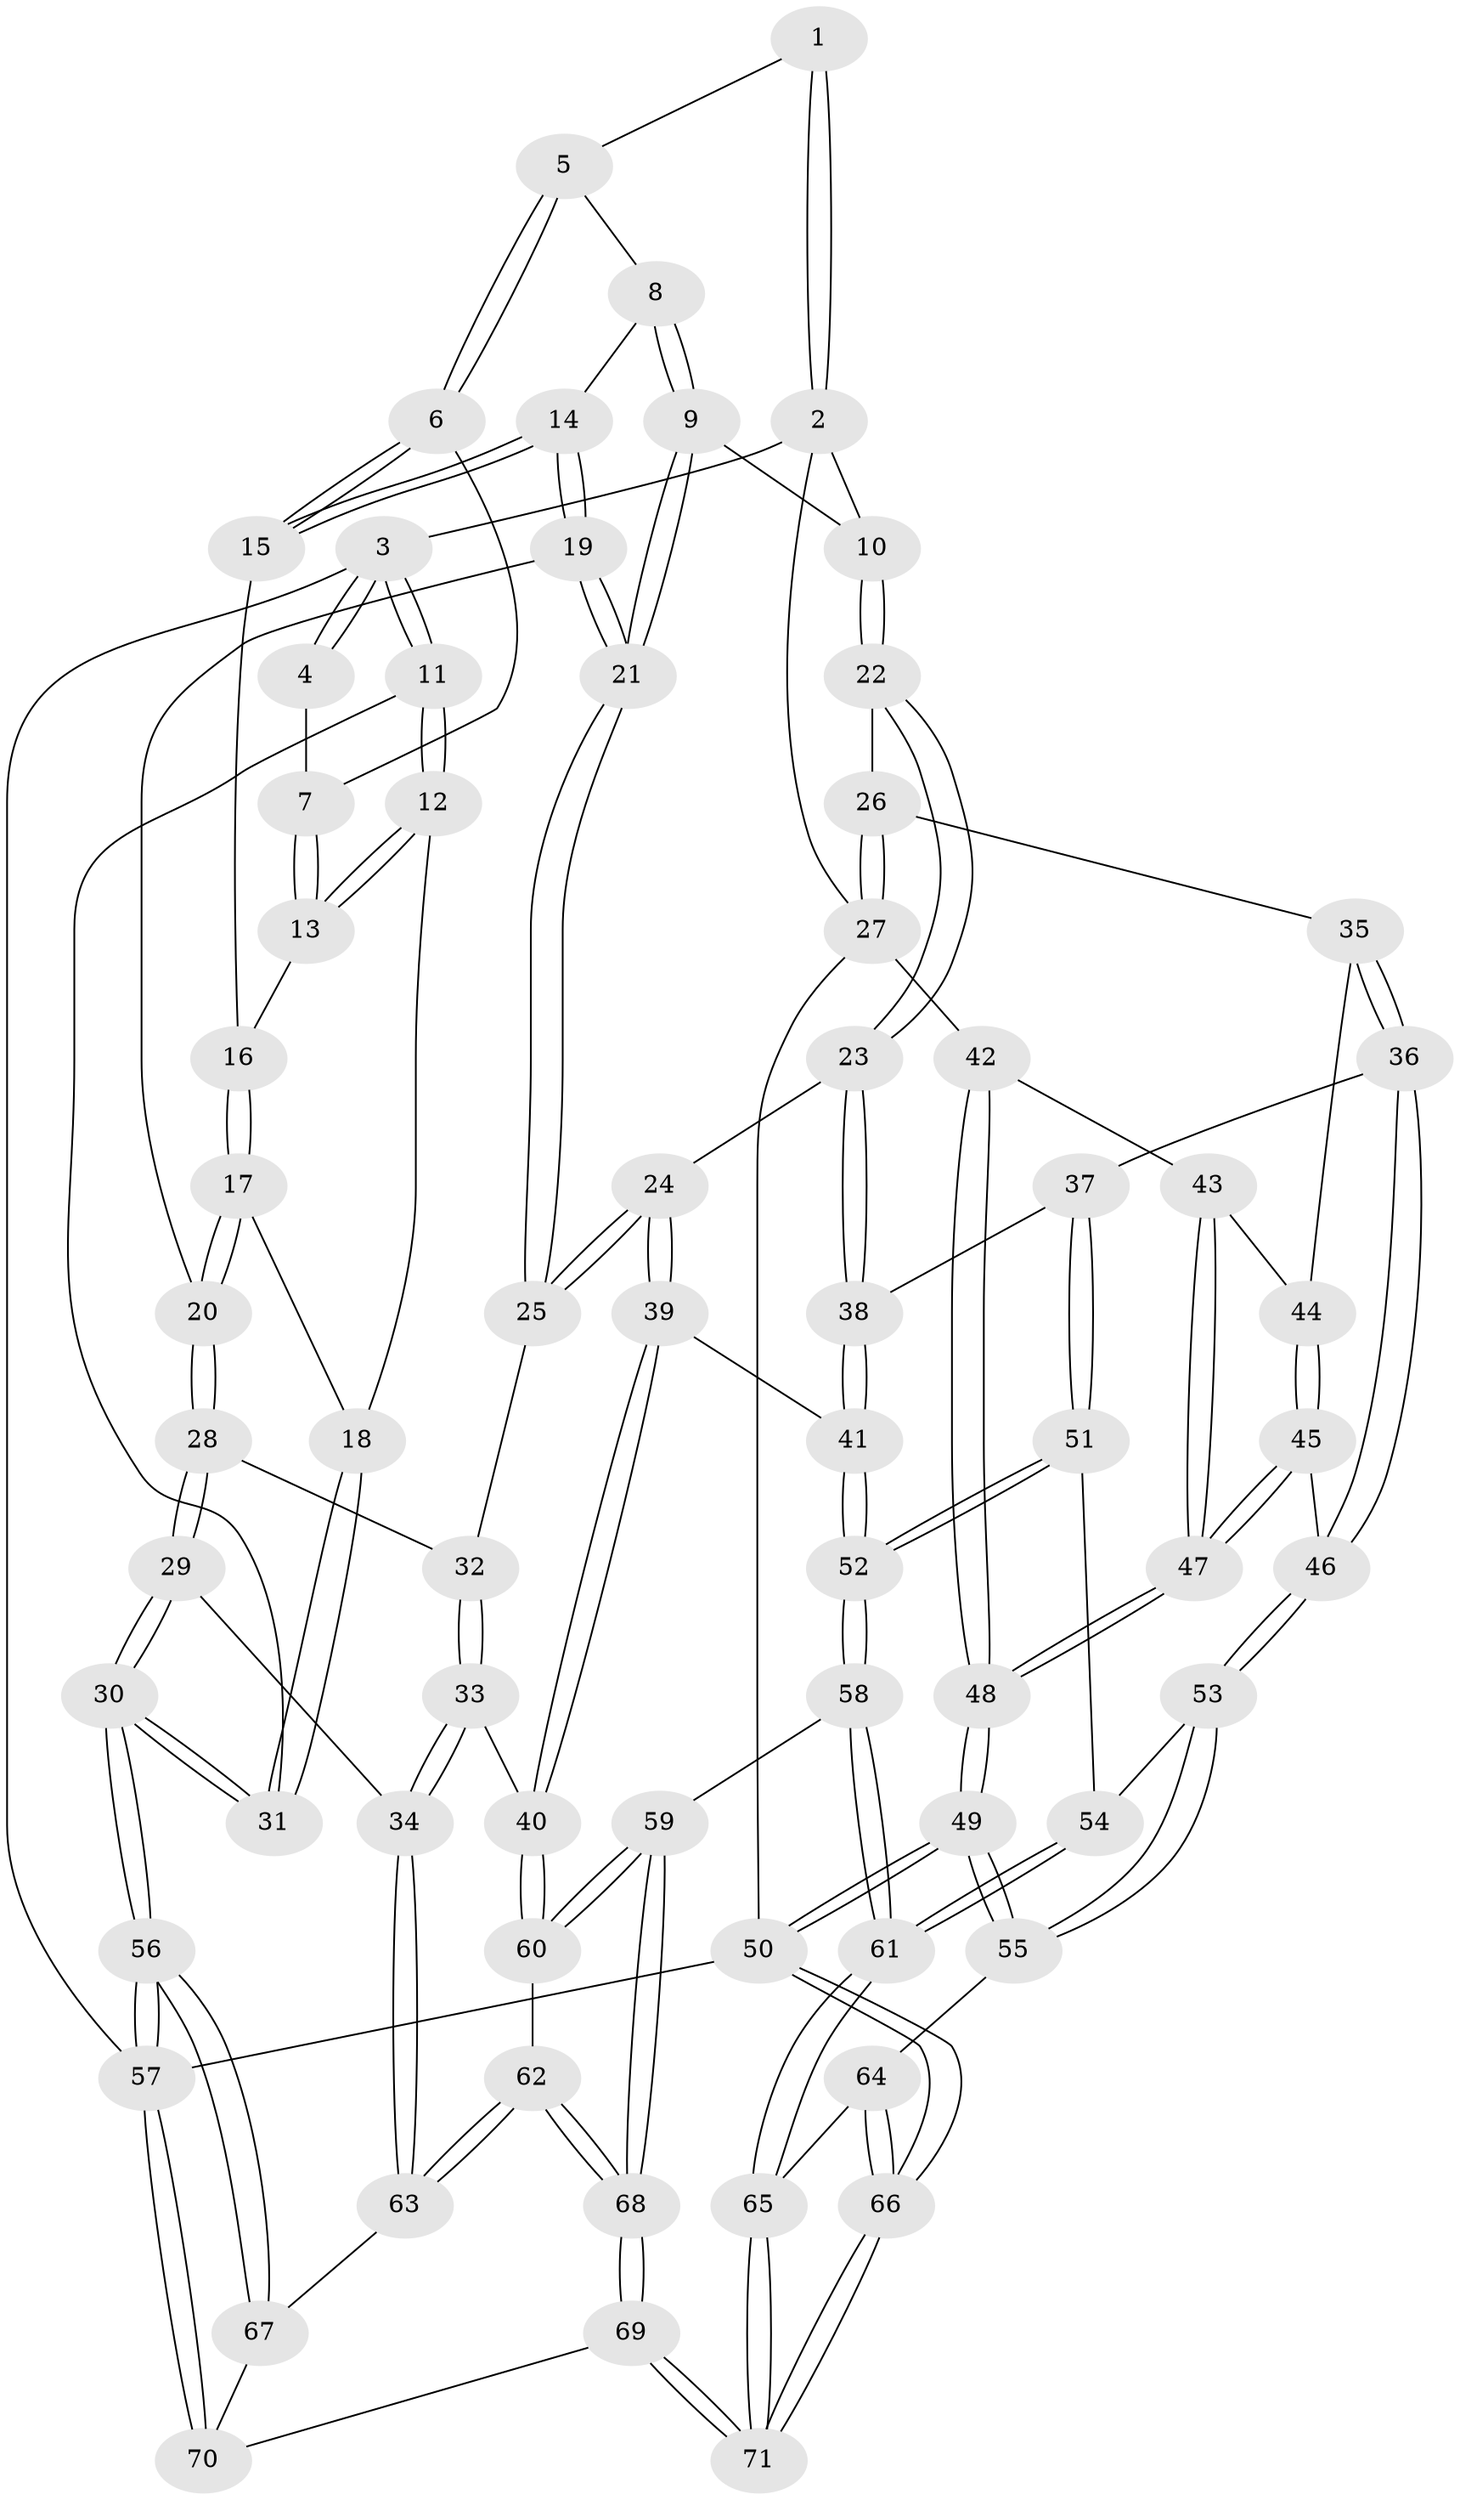 // coarse degree distribution, {4: 0.23809523809523808, 5: 0.14285714285714285, 3: 0.23809523809523808, 6: 0.19047619047619047, 8: 0.047619047619047616, 7: 0.09523809523809523, 2: 0.047619047619047616}
// Generated by graph-tools (version 1.1) at 2025/21/03/04/25 18:21:08]
// undirected, 71 vertices, 174 edges
graph export_dot {
graph [start="1"]
  node [color=gray90,style=filled];
  1 [pos="+0.17232059914005868+0"];
  2 [pos="+0.6550864225907912+0"];
  3 [pos="+0+0"];
  4 [pos="+0.13558264808631498+0"];
  5 [pos="+0.23478871585973704+0.06705116142786027"];
  6 [pos="+0.17211540582711912+0.21274930425875968"];
  7 [pos="+0.09545717516178212+0.14473822858531094"];
  8 [pos="+0.299821547551016+0.16243027130855686"];
  9 [pos="+0.4487439289081229+0.2198459821257315"];
  10 [pos="+0.6593717048087908+0.07921796315788593"];
  11 [pos="+0+0.2329341933812767"];
  12 [pos="+0+0.23785406227731395"];
  13 [pos="+0.0472283040082572+0.21479161712440228"];
  14 [pos="+0.2277444765690485+0.26878800691979754"];
  15 [pos="+0.17317637778070244+0.2298492625689875"];
  16 [pos="+0.10339007312583842+0.2579057405381521"];
  17 [pos="+0.0959169984457937+0.36015586338530814"];
  18 [pos="+0.09468533764949567+0.35982710333571305"];
  19 [pos="+0.2584290297012886+0.3559685402145415"];
  20 [pos="+0.09889174413635961+0.36388513717330495"];
  21 [pos="+0.3461168543183942+0.4212908886161381"];
  22 [pos="+0.7526654770021679+0.23616746512455503"];
  23 [pos="+0.5710307522249827+0.4818609505111961"];
  24 [pos="+0.36707969093171133+0.4500204720895928"];
  25 [pos="+0.3462607028987689+0.421961256660388"];
  26 [pos="+0.9201282934999485+0.3413684931259975"];
  27 [pos="+1+0.36416559900286943"];
  28 [pos="+0.07748935745953128+0.47484123903324155"];
  29 [pos="+0+0.6562705592831967"];
  30 [pos="+0+0.6584118124610554"];
  31 [pos="+0+0.5154868654471457"];
  32 [pos="+0.18737777228810684+0.5017969983576535"];
  33 [pos="+0.16727057993064604+0.6563029662980379"];
  34 [pos="+0+0.6870256979622253"];
  35 [pos="+0.8167590357619091+0.5389273241324535"];
  36 [pos="+0.7413547172874004+0.6089688961253075"];
  37 [pos="+0.727461837925252+0.6143828744461602"];
  38 [pos="+0.6146138910902508+0.5864065798818531"];
  39 [pos="+0.34703981337675155+0.6739324261814286"];
  40 [pos="+0.3168814308153493+0.7041083050146224"];
  41 [pos="+0.5346373978262683+0.6993031581070956"];
  42 [pos="+1+0.45607432631530936"];
  43 [pos="+0.9104630439929853+0.6579234845530585"];
  44 [pos="+0.9102720352238356+0.6579525762455574"];
  45 [pos="+0.8806313711912411+0.6944967339716758"];
  46 [pos="+0.8609331546896716+0.7127322926488233"];
  47 [pos="+1+0.806167583112863"];
  48 [pos="+1+0.9076456264690408"];
  49 [pos="+1+0.9163693081013606"];
  50 [pos="+1+1"];
  51 [pos="+0.726069880177923+0.7191625975159437"];
  52 [pos="+0.5780305032978366+0.8108393204584953"];
  53 [pos="+0.8543439457576757+0.7958546339739224"];
  54 [pos="+0.7729348078417334+0.7832360468161466"];
  55 [pos="+0.8732236574893585+0.817514009444714"];
  56 [pos="+0+1"];
  57 [pos="+0+1"];
  58 [pos="+0.5796762649475198+0.8724308563271131"];
  59 [pos="+0.5593628007067236+0.8767049216444731"];
  60 [pos="+0.31242600619444494+0.7537681173652349"];
  61 [pos="+0.6358423374855574+0.9260572259178733"];
  62 [pos="+0.28114943915299623+0.8574889563187337"];
  63 [pos="+0.172655983505677+0.8694600100674821"];
  64 [pos="+0.8547625843391896+0.8442355994545956"];
  65 [pos="+0.6568562321286678+0.9671414263426539"];
  66 [pos="+0.7701203380062223+1"];
  67 [pos="+0.1447797757477878+0.900535509004164"];
  68 [pos="+0.34409483182532324+0.9749418143483124"];
  69 [pos="+0.32403941805371356+1"];
  70 [pos="+0.226747122540077+1"];
  71 [pos="+0.739246570975267+1"];
  1 -- 2;
  1 -- 2;
  1 -- 5;
  2 -- 3;
  2 -- 10;
  2 -- 27;
  3 -- 4;
  3 -- 4;
  3 -- 11;
  3 -- 11;
  3 -- 57;
  4 -- 7;
  5 -- 6;
  5 -- 6;
  5 -- 8;
  6 -- 7;
  6 -- 15;
  6 -- 15;
  7 -- 13;
  7 -- 13;
  8 -- 9;
  8 -- 9;
  8 -- 14;
  9 -- 10;
  9 -- 21;
  9 -- 21;
  10 -- 22;
  10 -- 22;
  11 -- 12;
  11 -- 12;
  11 -- 31;
  12 -- 13;
  12 -- 13;
  12 -- 18;
  13 -- 16;
  14 -- 15;
  14 -- 15;
  14 -- 19;
  14 -- 19;
  15 -- 16;
  16 -- 17;
  16 -- 17;
  17 -- 18;
  17 -- 20;
  17 -- 20;
  18 -- 31;
  18 -- 31;
  19 -- 20;
  19 -- 21;
  19 -- 21;
  20 -- 28;
  20 -- 28;
  21 -- 25;
  21 -- 25;
  22 -- 23;
  22 -- 23;
  22 -- 26;
  23 -- 24;
  23 -- 38;
  23 -- 38;
  24 -- 25;
  24 -- 25;
  24 -- 39;
  24 -- 39;
  25 -- 32;
  26 -- 27;
  26 -- 27;
  26 -- 35;
  27 -- 42;
  27 -- 50;
  28 -- 29;
  28 -- 29;
  28 -- 32;
  29 -- 30;
  29 -- 30;
  29 -- 34;
  30 -- 31;
  30 -- 31;
  30 -- 56;
  30 -- 56;
  32 -- 33;
  32 -- 33;
  33 -- 34;
  33 -- 34;
  33 -- 40;
  34 -- 63;
  34 -- 63;
  35 -- 36;
  35 -- 36;
  35 -- 44;
  36 -- 37;
  36 -- 46;
  36 -- 46;
  37 -- 38;
  37 -- 51;
  37 -- 51;
  38 -- 41;
  38 -- 41;
  39 -- 40;
  39 -- 40;
  39 -- 41;
  40 -- 60;
  40 -- 60;
  41 -- 52;
  41 -- 52;
  42 -- 43;
  42 -- 48;
  42 -- 48;
  43 -- 44;
  43 -- 47;
  43 -- 47;
  44 -- 45;
  44 -- 45;
  45 -- 46;
  45 -- 47;
  45 -- 47;
  46 -- 53;
  46 -- 53;
  47 -- 48;
  47 -- 48;
  48 -- 49;
  48 -- 49;
  49 -- 50;
  49 -- 50;
  49 -- 55;
  49 -- 55;
  50 -- 66;
  50 -- 66;
  50 -- 57;
  51 -- 52;
  51 -- 52;
  51 -- 54;
  52 -- 58;
  52 -- 58;
  53 -- 54;
  53 -- 55;
  53 -- 55;
  54 -- 61;
  54 -- 61;
  55 -- 64;
  56 -- 57;
  56 -- 57;
  56 -- 67;
  56 -- 67;
  57 -- 70;
  57 -- 70;
  58 -- 59;
  58 -- 61;
  58 -- 61;
  59 -- 60;
  59 -- 60;
  59 -- 68;
  59 -- 68;
  60 -- 62;
  61 -- 65;
  61 -- 65;
  62 -- 63;
  62 -- 63;
  62 -- 68;
  62 -- 68;
  63 -- 67;
  64 -- 65;
  64 -- 66;
  64 -- 66;
  65 -- 71;
  65 -- 71;
  66 -- 71;
  66 -- 71;
  67 -- 70;
  68 -- 69;
  68 -- 69;
  69 -- 70;
  69 -- 71;
  69 -- 71;
}
